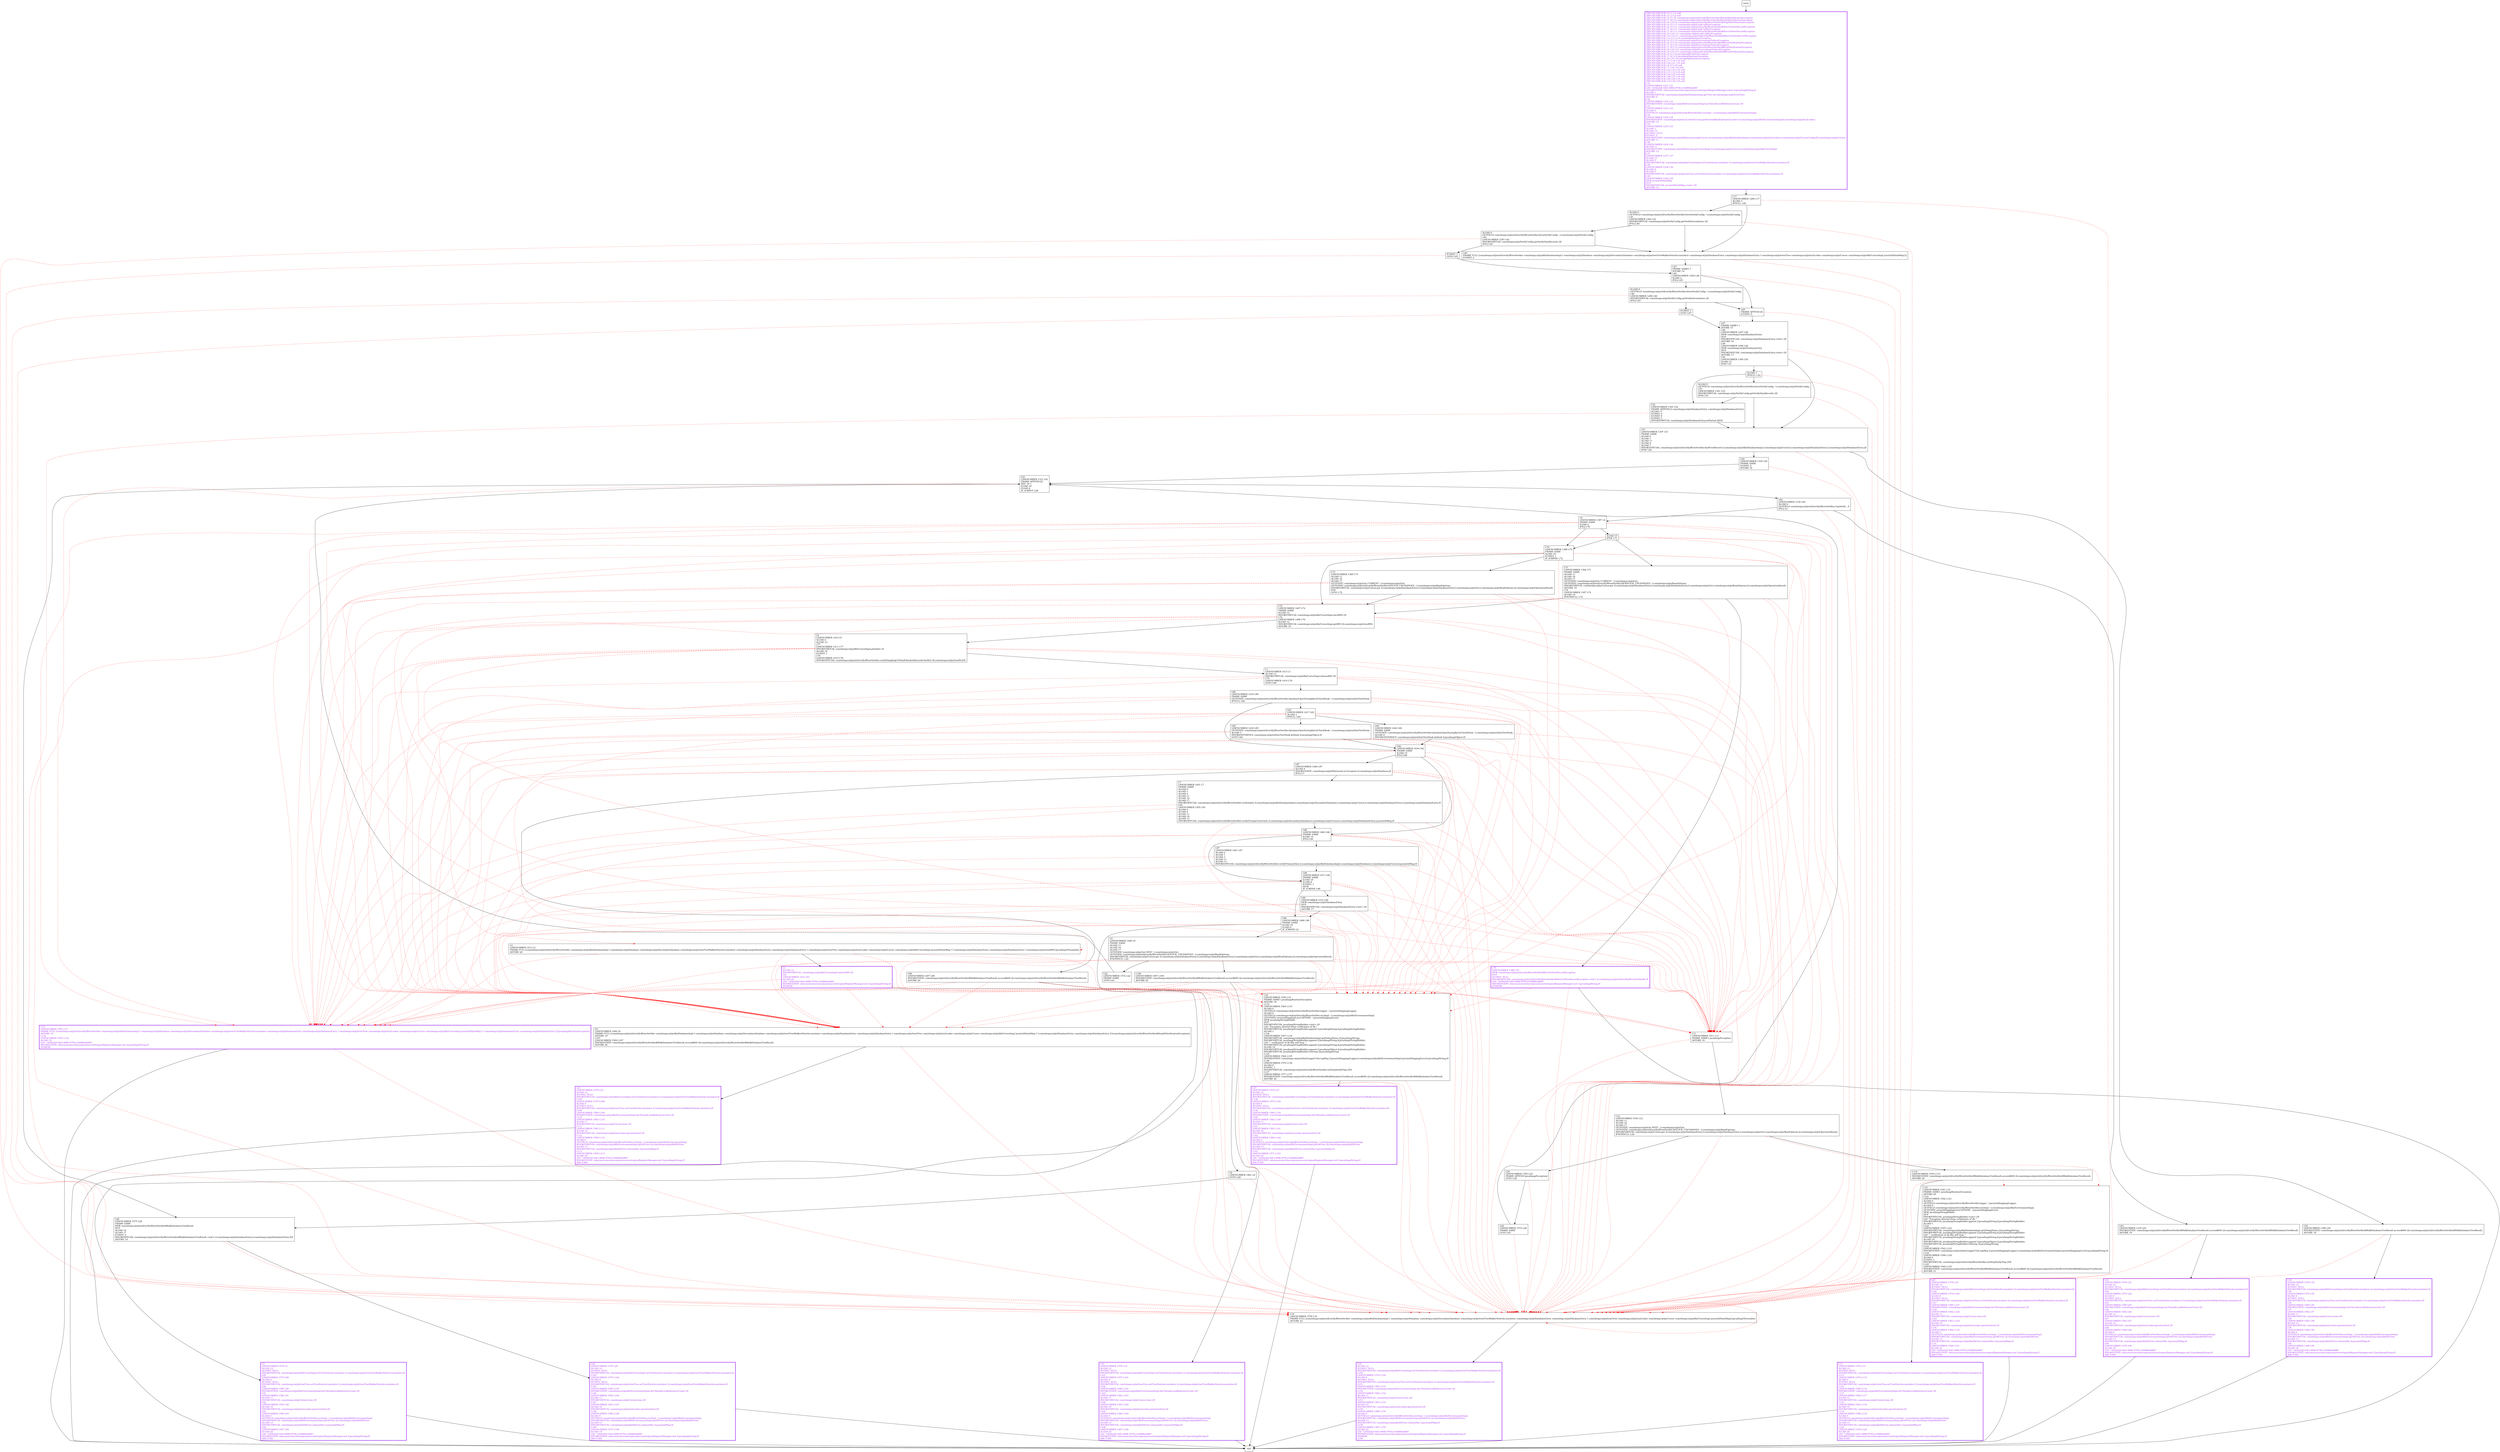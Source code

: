 digraph walkDatabaseTree {
node [shape=record];
879834560 [label="L29\lLINENUMBER 1578 L29\lALOAD 12\lACONST_NULL\lINVOKEVIRTUAL com/sleepycat/je/dbi/CursorImpl.setTreeStatsAccumulator (Lcom/sleepycat/je/tree/TreeWalkerStatsAccumulator;)V\lL144\lLINENUMBER 1579 L144\lALOAD 9\lACONST_NULL\lINVOKEVIRTUAL com/sleepycat/je/tree/Tree.setTreeStatsAccumulator (Lcom/sleepycat/je/tree/TreeWalkerStatsAccumulator;)V\lL145\lLINENUMBER 1580 L145\lINVOKESTATIC com/sleepycat/je/dbi/EnvironmentImpl.decThreadLocalReferenceCount ()V\lL146\lLINENUMBER 1582 L146\lALOAD 11\lINVOKEVIRTUAL com/sleepycat/je/Cursor.close ()V\lL147\lLINENUMBER 1583 L147\lALOAD 10\lINVOKEVIRTUAL com/sleepycat/je/txn/Locker.operationEnd ()V\lL148\lLINENUMBER 1586 L148\lALOAD 0\lGETFIELD com/sleepycat/je/util/verify/BtreeVerifier.envImpl : Lcom/sleepycat/je/dbi/EnvironmentImpl;\lINVOKEVIRTUAL com/sleepycat/je/dbi/EnvironmentImpl.getDbTree ()Lcom/sleepycat/je/dbi/DbTree;\lALOAD 13\lINVOKEVIRTUAL com/sleepycat/je/dbi/DbTree.releaseDbs (Ljava/util/Map;)V\lL149\lLINENUMBER 1575 L149\lALOAD 19\lLDC \"c830a52f-3443-489b-9756-e1b0f68edd66\"\lINVOKESTATIC edu/cmu/cs/mvelezce/java/execute/region/RegionsManager.exit (Ljava/lang/String;)V\lARETURN\l"];
2040002102 [label="ICONST_1\lGOTO L47\l"];
1221526703 [label="L80\lLINENUMBER 1416 L80\lFRAME SAME\lGETSTATIC com/sleepycat/je/util/verify/BtreeVerifier.databaseOperDuringBatchCheckHook : Lcom/sleepycat/je/utilint/TestHook;\lIFNULL L82\l"];
1732508718 [label="L98\lLINENUMBER 1480 L98\lFRAME SAME\lILOAD 18\lILOAD 8\lIF_ICMPNE L9\l"];
538498561 [label="L8\lLINENUMBER 1481 L8\lGOTO L28\l"];
1780933002 [label="L45\lFRAME APPEND [I]\lICONST_0\l"];
175815843 [label="ALOAD 3\lIFNULL L52\l"];
390352621 [label="L18\lLINENUMBER 1578 L18\lALOAD 12\lACONST_NULL\lINVOKEVIRTUAL com/sleepycat/je/dbi/CursorImpl.setTreeStatsAccumulator (Lcom/sleepycat/je/tree/TreeWalkerStatsAccumulator;)V\lL55\lLINENUMBER 1579 L55\lALOAD 9\lACONST_NULL\lINVOKEVIRTUAL com/sleepycat/je/tree/Tree.setTreeStatsAccumulator (Lcom/sleepycat/je/tree/TreeWalkerStatsAccumulator;)V\lL56\lLINENUMBER 1580 L56\lINVOKESTATIC com/sleepycat/je/dbi/EnvironmentImpl.decThreadLocalReferenceCount ()V\lL57\lLINENUMBER 1582 L57\lALOAD 11\lINVOKEVIRTUAL com/sleepycat/je/Cursor.close ()V\lL58\lLINENUMBER 1583 L58\lALOAD 10\lINVOKEVIRTUAL com/sleepycat/je/txn/Locker.operationEnd ()V\lL59\lLINENUMBER 1586 L59\lALOAD 0\lGETFIELD com/sleepycat/je/util/verify/BtreeVerifier.envImpl : Lcom/sleepycat/je/dbi/EnvironmentImpl;\lINVOKEVIRTUAL com/sleepycat/je/dbi/EnvironmentImpl.getDbTree ()Lcom/sleepycat/je/dbi/DbTree;\lALOAD 13\lINVOKEVIRTUAL com/sleepycat/je/dbi/DbTree.releaseDbs (Ljava/util/Map;)V\lL60\lLINENUMBER 1308 L60\lALOAD 18\lLDC \"c830a52f-3443-489b-9756-e1b0f68edd66\"\lINVOKESTATIC edu/cmu/cs/mvelezce/java/execute/region/RegionsManager.exit (Ljava/lang/String;)V\lARETURN\l"];
1044273541 [label="L87\lLINENUMBER 1446 L87\lALOAD 4\lINVOKESTATIC com/sleepycat/je/DbInternal.isCorrupted (Lcom/sleepycat/je/Database;)Z\lIFEQ L7\l"];
974261035 [label="L71\lLINENUMBER 1394 L71\lFRAME SAME\lALOAD 11\lALOAD 16\lALOAD 17\lGETSTATIC com/sleepycat/je/Get.CURRENT : Lcom/sleepycat/je/Get;\lGETSTATIC com/sleepycat/je/util/verify/BtreeVerifier.READLOCK_UNCHANGED : Lcom/sleepycat/je/ReadOptions;\lINVOKEVIRTUAL com/sleepycat/je/Cursor.get (Lcom/sleepycat/je/DatabaseEntry;Lcom/sleepycat/je/DatabaseEntry;Lcom/sleepycat/je/Get;Lcom/sleepycat/je/ReadOptions;)Lcom/sleepycat/je/OperationResult;\lASTORE 19\lL74\lLINENUMBER 1397 L74\lALOAD 19\lIFNONNULL L72\l"];
912566480 [label="ICONST_1\lGOTO L43\l"];
1121980108 [label="L9\lLINENUMBER 1484 L9\lFRAME SAME\lALOAD 11\lALOAD 16\lALOAD 17\lGETSTATIC com/sleepycat/je/Get.NEXT : Lcom/sleepycat/je/Get;\lGETSTATIC com/sleepycat/je/util/verify/BtreeVerifier.NOLOCK_UNCHANGED : Lcom/sleepycat/je/ReadOptions;\lINVOKEVIRTUAL com/sleepycat/je/Cursor.get (Lcom/sleepycat/je/DatabaseEntry;Lcom/sleepycat/je/DatabaseEntry;Lcom/sleepycat/je/Get;Lcom/sleepycat/je/ReadOptions;)Lcom/sleepycat/je/OperationResult;\lIFNONNULL L22\l"];
1506654251 [label="L40\lFRAME FULL [com/sleepycat/je/util/verify/BtreeVerifier com/sleepycat/je/dbi/DatabaseImpl I com/sleepycat/je/Database com/sleepycat/je/SecondaryDatabase com/sleepycat/je/tree/TreeWalkerStatsAccumulator com/sleepycat/je/DatabaseEntry com/sleepycat/je/DatabaseEntry I com/sleepycat/je/tree/Tree com/sleepycat/je/txn/Locker com/sleepycat/je/Cursor com/sleepycat/je/dbi/CursorImpl java/util/HashMap] []\lICONST_0\l"];
386330380 [label="L11\lLINENUMBER 1511 L11\lFRAME SAME1 java/lang/Exception\lASTORE 19\l"];
1206945058 [label="L61\lLINENUMBER 1331 L61\lFRAME APPEND [I]\lIINC 18 1\lILOAD 18\lILOAD 8\lIF_ICMPGT L28\l"];
431617169 [label="L86\lLINENUMBER 1460 L86\lFRAME SAME\lILOAD 14\lIFEQ L96\l"];
530608498 [label="L25\lLINENUMBER 1578 L25\lALOAD 12\lACONST_NULL\lINVOKEVIRTUAL com/sleepycat/je/dbi/CursorImpl.setTreeStatsAccumulator (Lcom/sleepycat/je/tree/TreeWalkerStatsAccumulator;)V\lL126\lLINENUMBER 1579 L126\lALOAD 9\lACONST_NULL\lINVOKEVIRTUAL com/sleepycat/je/tree/Tree.setTreeStatsAccumulator (Lcom/sleepycat/je/tree/TreeWalkerStatsAccumulator;)V\lL127\lLINENUMBER 1580 L127\lINVOKESTATIC com/sleepycat/je/dbi/EnvironmentImpl.decThreadLocalReferenceCount ()V\lL128\lLINENUMBER 1582 L128\lALOAD 11\lINVOKEVIRTUAL com/sleepycat/je/Cursor.close ()V\lL129\lLINENUMBER 1583 L129\lALOAD 10\lINVOKEVIRTUAL com/sleepycat/je/txn/Locker.operationEnd ()V\lL130\lLINENUMBER 1586 L130\lALOAD 0\lGETFIELD com/sleepycat/je/util/verify/BtreeVerifier.envImpl : Lcom/sleepycat/je/dbi/EnvironmentImpl;\lINVOKEVIRTUAL com/sleepycat/je/dbi/EnvironmentImpl.getDbTree ()Lcom/sleepycat/je/dbi/DbTree;\lALOAD 13\lINVOKEVIRTUAL com/sleepycat/je/dbi/DbTree.releaseDbs (Ljava/util/Map;)V\lL131\lLINENUMBER 1549 L131\lALOAD 21\lLDC \"c830a52f-3443-489b-9756-e1b0f68edd66\"\lINVOKESTATIC edu/cmu/cs/mvelezce/java/execute/region/RegionsManager.exit (Ljava/lang/String;)V\lARETURN\l"];
355881673 [label="L82\lLINENUMBER 1439 L82\lFRAME SAME\lILOAD 15\lIFEQ L86\l"];
924654473 [label="L114\lLINENUMBER 1539 L114\lINVOKESTATIC com/sleepycat/je/util/verify/BtreeVerifier$WalkDatabaseTreeResult.access$600 ()Lcom/sleepycat/je/util/verify/BtreeVerifier$WalkDatabaseTreeResult;\lASTORE 20\l"];
609217115 [label="L10\lLINENUMBER 1578 L10\lALOAD 12\lACONST_NULL\lINVOKEVIRTUAL com/sleepycat/je/dbi/CursorImpl.setTreeStatsAccumulator (Lcom/sleepycat/je/tree/TreeWalkerStatsAccumulator;)V\lL101\lLINENUMBER 1579 L101\lALOAD 9\lACONST_NULL\lINVOKEVIRTUAL com/sleepycat/je/tree/Tree.setTreeStatsAccumulator (Lcom/sleepycat/je/tree/TreeWalkerStatsAccumulator;)V\lL102\lLINENUMBER 1580 L102\lINVOKESTATIC com/sleepycat/je/dbi/EnvironmentImpl.decThreadLocalReferenceCount ()V\lL103\lLINENUMBER 1582 L103\lALOAD 11\lINVOKEVIRTUAL com/sleepycat/je/Cursor.close ()V\lL104\lLINENUMBER 1583 L104\lALOAD 10\lINVOKEVIRTUAL com/sleepycat/je/txn/Locker.operationEnd ()V\lL105\lLINENUMBER 1586 L105\lALOAD 0\lGETFIELD com/sleepycat/je/util/verify/BtreeVerifier.envImpl : Lcom/sleepycat/je/dbi/EnvironmentImpl;\lINVOKEVIRTUAL com/sleepycat/je/dbi/EnvironmentImpl.getDbTree ()Lcom/sleepycat/je/dbi/DbTree;\lALOAD 13\lINVOKEVIRTUAL com/sleepycat/je/dbi/DbTree.releaseDbs (Ljava/util/Map;)V\lL106\lLINENUMBER 1487 L106\lALOAD 20\lLDC \"c830a52f-3443-489b-9756-e1b0f68edd66\"\lINVOKESTATIC edu/cmu/cs/mvelezce/java/execute/region/RegionsManager.exit (Ljava/lang/String;)V\lARETURN\l"];
1038172622 [label="L47\lFRAME SAME1 I\lISTORE 15\lL48\lLINENUMBER 1297 L48\lNEW com/sleepycat/je/DatabaseEntry\lDUP\lINVOKESPECIAL com/sleepycat/je/DatabaseEntry.\<init\> ()V\lASTORE 16\lL49\lLINENUMBER 1298 L49\lNEW com/sleepycat/je/DatabaseEntry\lDUP\lINVOKESPECIAL com/sleepycat/je/DatabaseEntry.\<init\> ()V\lASTORE 17\lL50\lLINENUMBER 1300 L50\lILOAD 15\lIFNE L51\l"];
1080068672 [label="L43\lFRAME SAME1 I\lISTORE 14\lL44\lLINENUMBER 1294 L44\lILOAD 2\lIFEQ L45\l"];
443819054 [label="L1\lLINENUMBER 1413 L1\lALOAD 12\lINVOKEVIRTUAL com/sleepycat/je/dbi/CursorImpl.releaseBIN ()V\lL79\lLINENUMBER 1414 L79\lGOTO L80\l"];
1216653370 [label="L15\lLINENUMBER 1552 L15\lFRAME FULL [com/sleepycat/je/util/verify/BtreeVerifier com/sleepycat/je/dbi/DatabaseImpl I com/sleepycat/je/Database com/sleepycat/je/SecondaryDatabase com/sleepycat/je/tree/TreeWalkerStatsAccumulator com/sleepycat/je/DatabaseEntry com/sleepycat/je/DatabaseEntry I com/sleepycat/je/tree/Tree com/sleepycat/je/txn/Locker com/sleepycat/je/Cursor com/sleepycat/je/dbi/CursorImpl java/util/HashMap I I com/sleepycat/je/DatabaseEntry com/sleepycat/je/DatabaseEntry I] [java/lang/RuntimeException]\lASTORE 19\lL132\lLINENUMBER 1554 L132\lALOAD 19\lLDC \"c830a52f-3443-489b-9756-e1b0f68edd66\"\lINVOKESTATIC edu/cmu/cs/mvelezce/java/execute/region/RegionsManager.exit (Ljava/lang/String;)V\lATHROW\l"];
604932389 [label="L21\lLINENUMBER 1578 L21\lALOAD 12\lACONST_NULL\lINVOKEVIRTUAL com/sleepycat/je/dbi/CursorImpl.setTreeStatsAccumulator (Lcom/sleepycat/je/tree/TreeWalkerStatsAccumulator;)V\lL64\lLINENUMBER 1579 L64\lALOAD 9\lACONST_NULL\lINVOKEVIRTUAL com/sleepycat/je/tree/Tree.setTreeStatsAccumulator (Lcom/sleepycat/je/tree/TreeWalkerStatsAccumulator;)V\lL65\lLINENUMBER 1580 L65\lINVOKESTATIC com/sleepycat/je/dbi/EnvironmentImpl.decThreadLocalReferenceCount ()V\lL66\lLINENUMBER 1582 L66\lALOAD 11\lINVOKEVIRTUAL com/sleepycat/je/Cursor.close ()V\lL67\lLINENUMBER 1583 L67\lALOAD 10\lINVOKEVIRTUAL com/sleepycat/je/txn/Locker.operationEnd ()V\lL68\lLINENUMBER 1586 L68\lALOAD 0\lGETFIELD com/sleepycat/je/util/verify/BtreeVerifier.envImpl : Lcom/sleepycat/je/dbi/EnvironmentImpl;\lINVOKEVIRTUAL com/sleepycat/je/dbi/EnvironmentImpl.getDbTree ()Lcom/sleepycat/je/dbi/DbTree;\lALOAD 13\lINVOKEVIRTUAL com/sleepycat/je/dbi/DbTree.releaseDbs (Ljava/util/Map;)V\lL69\lLINENUMBER 1335 L69\lALOAD 19\lLDC \"c830a52f-3443-489b-9756-e1b0f68edd66\"\lINVOKESTATIC edu/cmu/cs/mvelezce/java/execute/region/RegionsManager.exit (Ljava/lang/String;)V\lARETURN\l"];
1900583731 [label="L12\lLINENUMBER 1536 L12\lALOAD 11\lALOAD 16\lALOAD 17\lGETSTATIC com/sleepycat/je/Get.NEXT : Lcom/sleepycat/je/Get;\lGETSTATIC com/sleepycat/je/util/verify/BtreeVerifier.NOLOCK_UNCHANGED : Lcom/sleepycat/je/ReadOptions;\lINVOKEVIRTUAL com/sleepycat/je/Cursor.get (Lcom/sleepycat/je/DatabaseEntry;Lcom/sleepycat/je/DatabaseEntry;Lcom/sleepycat/je/Get;Lcom/sleepycat/je/ReadOptions;)Lcom/sleepycat/je/OperationResult;\lIFNONNULL L24\l"];
268026607 [label="L99\lLINENUMBER 1472 L99\lNEW com/sleepycat/je/DatabaseEntry\lDUP\lINVOKESPECIAL com/sleepycat/je/DatabaseEntry.\<init\> ()V\lASTORE 17\l"];
1759134882 [label="L14\lLINENUMBER 1541 L14\lFRAME SAME1 java/lang/RuntimeException\lASTORE 20\lL121\lLINENUMBER 1542 L121\lALOAD 0\lGETFIELD com/sleepycat/je/util/verify/BtreeVerifier.logger : Ljava/util/logging/Logger;\lALOAD 0\lGETFIELD com/sleepycat/je/util/verify/BtreeVerifier.envImpl : Lcom/sleepycat/je/dbi/EnvironmentImpl;\lGETSTATIC java/util/logging/Level.SEVERE : Ljava/util/logging/Level;\lNEW java/lang/StringBuilder\lDUP\lINVOKESPECIAL java/lang/StringBuilder.\<init\> ()V\lLDC \"Exception aborted btree verification of db \"\lINVOKEVIRTUAL java/lang/StringBuilder.append (Ljava/lang/String;)Ljava/lang/StringBuilder;\lALOAD 1\lL122\lLINENUMBER 1545 L122\lINVOKEVIRTUAL com/sleepycat/je/dbi/DatabaseImpl.getDebugName ()Ljava/lang/String;\lINVOKEVIRTUAL java/lang/StringBuilder.append (Ljava/lang/String;)Ljava/lang/StringBuilder;\lLDC \", verification of all dbs will stop. \"\lINVOKEVIRTUAL java/lang/StringBuilder.append (Ljava/lang/String;)Ljava/lang/StringBuilder;\lALOAD 19\lINVOKEVIRTUAL java/lang/StringBuilder.append (Ljava/lang/Object;)Ljava/lang/StringBuilder;\lINVOKEVIRTUAL java/lang/StringBuilder.toString ()Ljava/lang/String;\lL123\lLINENUMBER 1542 L123\lINVOKESTATIC com/sleepycat/je/utilint/LoggerUtils.logMsg (Ljava/util/logging/Logger;Lcom/sleepycat/je/dbi/EnvironmentImpl;Ljava/util/logging/Level;Ljava/lang/String;)V\lL124\lLINENUMBER 1548 L124\lALOAD 0\lICONST_1\lINVOKEVIRTUAL com/sleepycat/je/util/verify/BtreeVerifier.setStopVerifyFlag (Z)V\lL125\lLINENUMBER 1549 L125\lINVOKESTATIC com/sleepycat/je/util/verify/BtreeVerifier$WalkDatabaseTreeResult.access$600 ()Lcom/sleepycat/je/util/verify/BtreeVerifier$WalkDatabaseTreeResult;\lASTORE 21\l"];
111715811 [label="L20\lLINENUMBER 1330 L20\lFRAME SAME\lICONST_0\lISTORE 18\l"];
700449482 [label="L4\lLINENUMBER 1387 L4\lFRAME SAME\lILOAD 2\lIFEQ L70\l"];
1178998426 [label="ALOAD 0\lGETFIELD com/sleepycat/je/util/verify/BtreeVerifier.btreeVerifyConfig : Lcom/sleepycat/je/VerifyConfig;\lL41\lLINENUMBER 1292 L41\lINVOKEVIRTUAL com/sleepycat/je/VerifyConfig.getVerifySecondaries ()Z\lIFEQ L40\l"];
1940004163 [label="L73\lLINENUMBER 1389 L73\lALOAD 11\lALOAD 16\lALOAD 17\lGETSTATIC com/sleepycat/je/Get.CURRENT : Lcom/sleepycat/je/Get;\lGETSTATIC com/sleepycat/je/util/verify/BtreeVerifier.NOLOCK_UNCHANGED : Lcom/sleepycat/je/ReadOptions;\lINVOKEVIRTUAL com/sleepycat/je/Cursor.get (Lcom/sleepycat/je/DatabaseEntry;Lcom/sleepycat/je/DatabaseEntry;Lcom/sleepycat/je/Get;Lcom/sleepycat/je/ReadOptions;)Lcom/sleepycat/je/OperationResult;\lPOP\lGOTO L72\l"];
1265745900 [label="L2\lLINENUMBER 1413 L2\lFRAME FULL [com/sleepycat/je/util/verify/BtreeVerifier com/sleepycat/je/dbi/DatabaseImpl I com/sleepycat/je/Database com/sleepycat/je/SecondaryDatabase com/sleepycat/je/tree/TreeWalkerStatsAccumulator com/sleepycat/je/DatabaseEntry com/sleepycat/je/DatabaseEntry I com/sleepycat/je/tree/Tree com/sleepycat/je/txn/Locker com/sleepycat/je/Cursor com/sleepycat/je/dbi/CursorImpl java/util/HashMap I I com/sleepycat/je/DatabaseEntry com/sleepycat/je/DatabaseEntry I com/sleepycat/je/tree/BIN] [java/lang/Throwable]\lASTORE 20\l"];
166155173 [label="L7\lLINENUMBER 1451 L7\lFRAME SAME\lALOAD 0\lALOAD 1\lALOAD 4\lALOAD 11\lALOAD 16\lALOAD 17\lINVOKESPECIAL com/sleepycat/je/util/verify/BtreeVerifier.verifyIndex (Lcom/sleepycat/je/dbi/DatabaseImpl;Lcom/sleepycat/je/SecondaryDatabase;Lcom/sleepycat/je/Cursor;Lcom/sleepycat/je/DatabaseEntry;Lcom/sleepycat/je/DatabaseEntry;)V\lL95\lLINENUMBER 1455 L95\lALOAD 0\lALOAD 4\lALOAD 11\lALOAD 16\lALOAD 13\lINVOKESPECIAL com/sleepycat/je/util/verify/BtreeVerifier.verifyForeignConstraint (Lcom/sleepycat/je/SecondaryDatabase;Lcom/sleepycat/je/Cursor;Lcom/sleepycat/je/DatabaseEntry;Ljava/util/Map;)V\l"];
675740251 [label="L28\lLINENUMBER 1575 L28\lFRAME SAME\lNEW com/sleepycat/je/util/verify/BtreeVerifier$WalkDatabaseTreeResult\lDUP\lALOAD 16\lALOAD 17\lICONST_0\lINVOKESPECIAL com/sleepycat/je/util/verify/BtreeVerifier$WalkDatabaseTreeResult.\<init\> (Lcom/sleepycat/je/DatabaseEntry;Lcom/sleepycat/je/DatabaseEntry;Z)V\lASTORE 19\l"];
1468868311 [label="L51\lLINENUMBER 1307 L51\lFRAME SAME\lALOAD 0\lALOAD 1\lALOAD 11\lALOAD 6\lALOAD 7\lINVOKESPECIAL com/sleepycat/je/util/verify/BtreeVerifier.findFirstRecord (Lcom/sleepycat/je/dbi/DatabaseImpl;Lcom/sleepycat/je/Cursor;Lcom/sleepycat/je/DatabaseEntry;Lcom/sleepycat/je/DatabaseEntry;)Z\lIFNE L20\l"];
2046148437 [label="L54\lLINENUMBER 1308 L54\lINVOKESTATIC com/sleepycat/je/util/verify/BtreeVerifier$WalkDatabaseTreeResult.access$600 ()Lcom/sleepycat/je/util/verify/BtreeVerifier$WalkDatabaseTreeResult;\lASTORE 18\l"];
133058243 [label="TRYCATCHBLOCK L0 L1 L2 null\lTRYCATCHBLOCK L2 L3 L2 null\lTRYCATCHBLOCK L4 L5 L6 com/sleepycat/je/util/verify/BtreeVerifier$StopDbVerificationException\lTRYCATCHBLOCK L7 L8 L6 com/sleepycat/je/util/verify/BtreeVerifier$StopDbVerificationException\lTRYCATCHBLOCK L9 L10 L6 com/sleepycat/je/util/verify/BtreeVerifier$StopDbVerificationException\lTRYCATCHBLOCK L4 L5 L11 com/sleepycat/je/LockConflictException\lTRYCATCHBLOCK L4 L5 L11 com/sleepycat/je/util/verify/BtreeVerifier$MoveToNextRecordException\lTRYCATCHBLOCK L7 L8 L11 com/sleepycat/je/LockConflictException\lTRYCATCHBLOCK L7 L8 L11 com/sleepycat/je/util/verify/BtreeVerifier$MoveToNextRecordException\lTRYCATCHBLOCK L9 L10 L11 com/sleepycat/je/LockConflictException\lTRYCATCHBLOCK L9 L10 L11 com/sleepycat/je/util/verify/BtreeVerifier$MoveToNextRecordException\lTRYCATCHBLOCK L12 L13 L14 java/lang/RuntimeException\lTRYCATCHBLOCK L4 L5 L15 com/sleepycat/je/EnvironmentFailureException\lTRYCATCHBLOCK L4 L5 L15 com/sleepycat/je/util/verify/BtreeVerifier$BtreeVerificationException\lTRYCATCHBLOCK L7 L8 L15 com/sleepycat/je/EnvironmentFailureException\lTRYCATCHBLOCK L7 L8 L15 com/sleepycat/je/util/verify/BtreeVerifier$BtreeVerificationException\lTRYCATCHBLOCK L9 L10 L15 com/sleepycat/je/EnvironmentFailureException\lTRYCATCHBLOCK L9 L10 L15 com/sleepycat/je/util/verify/BtreeVerifier$BtreeVerificationException\lTRYCATCHBLOCK L4 L5 L16 java/lang/RuntimeException\lTRYCATCHBLOCK L7 L8 L16 java/lang/RuntimeException\lTRYCATCHBLOCK L9 L10 L16 java/lang/RuntimeException\lTRYCATCHBLOCK L17 L18 L19 null\lTRYCATCHBLOCK L20 L21 L19 null\lTRYCATCHBLOCK L4 L5 L19 null\lTRYCATCHBLOCK L7 L10 L19 null\lTRYCATCHBLOCK L22 L23 L19 null\lTRYCATCHBLOCK L11 L13 L19 null\lTRYCATCHBLOCK L24 L25 L19 null\lTRYCATCHBLOCK L26 L27 L19 null\lTRYCATCHBLOCK L28 L29 L19 null\lTRYCATCHBLOCK L19 L30 L19 null\lL31\lLINENUMBER 1231 L31\lLDC \"c830a52f-3443-489b-9756-e1b0f68edd66\"\lINVOKESTATIC edu/cmu/cs/mvelezce/java/execute/region/RegionsManager.enter (Ljava/lang/String;)V\lALOAD 1\lINVOKEVIRTUAL com/sleepycat/je/dbi/DatabaseImpl.getTree ()Lcom/sleepycat/je/tree/Tree;\lASTORE 9\lL32\lLINENUMBER 1232 L32\lINVOKESTATIC com/sleepycat/je/dbi/EnvironmentImpl.incThreadLocalReferenceCount ()V\lL33\lLINENUMBER 1233 L33\lALOAD 0\lGETFIELD com/sleepycat/je/util/verify/BtreeVerifier.envImpl : Lcom/sleepycat/je/dbi/EnvironmentImpl;\lL34\lLINENUMBER 1234 L34\lINVOKESTATIC com/sleepycat/je/txn/LockerFactory.getInternalReadOperationLocker (Lcom/sleepycat/je/dbi/EnvironmentImpl;)Lcom/sleepycat/je/txn/Locker;\lASTORE 10\lL35\lLINENUMBER 1235 L35\lALOAD 1\lALOAD 10\lACONST_NULL\lICONST_0\lINVOKESTATIC com/sleepycat/je/DbInternal.makeCursor (Lcom/sleepycat/je/dbi/DatabaseImpl;Lcom/sleepycat/je/txn/Locker;Lcom/sleepycat/je/CursorConfig;Z)Lcom/sleepycat/je/Cursor;\lASTORE 11\lL36\lLINENUMBER 1236 L36\lALOAD 11\lINVOKESTATIC com/sleepycat/je/DbInternal.getCursorImpl (Lcom/sleepycat/je/Cursor;)Lcom/sleepycat/je/dbi/CursorImpl;\lASTORE 12\lL37\lLINENUMBER 1237 L37\lALOAD 12\lALOAD 5\lINVOKEVIRTUAL com/sleepycat/je/dbi/CursorImpl.setTreeStatsAccumulator (Lcom/sleepycat/je/tree/TreeWalkerStatsAccumulator;)V\lL38\lLINENUMBER 1238 L38\lALOAD 9\lALOAD 5\lINVOKEVIRTUAL com/sleepycat/je/tree/Tree.setTreeStatsAccumulator (Lcom/sleepycat/je/tree/TreeWalkerStatsAccumulator;)V\lL39\lLINENUMBER 1245 L39\lNEW java/util/HashMap\lDUP\lINVOKESPECIAL java/util/HashMap.\<init\> ()V\lASTORE 13\l"];
292379734 [label="ALOAD 0\lGETFIELD com/sleepycat/je/util/verify/BtreeVerifier.btreeVerifyConfig : Lcom/sleepycat/je/VerifyConfig;\lL53\lLINENUMBER 1301 L53\lINVOKEVIRTUAL com/sleepycat/je/VerifyConfig.getVerifyDataRecords ()Z\lIFNE L51\l"];
649429124 [label="L52\lLINENUMBER 1303 L52\lFRAME APPEND [I com/sleepycat/je/DatabaseEntry com/sleepycat/je/DatabaseEntry]\lALOAD 17\lICONST_0\lICONST_0\lICONST_1\lINVOKEVIRTUAL com/sleepycat/je/DatabaseEntry.setPartial (IIZ)V\l"];
822643682 [label="L97\lLINENUMBER 1461 L97\lALOAD 0\lALOAD 1\lALOAD 3\lALOAD 11\lALOAD 13\lINVOKESPECIAL com/sleepycat/je/util/verify/BtreeVerifier.verifyPrimaryData (Lcom/sleepycat/je/dbi/DatabaseImpl;Lcom/sleepycat/je/Database;Lcom/sleepycat/je/Cursor;Ljava/util/Map;)V\l"];
736383216 [label="L83\lLINENUMBER 1417 L83\lALOAD 3\lIFNULL L84\l"];
1960341127 [label="ALOAD 0\lGETFIELD com/sleepycat/je/util/verify/BtreeVerifier.btreeVerifyConfig : Lcom/sleepycat/je/VerifyConfig;\lL46\lLINENUMBER 1296 L46\lINVOKEVIRTUAL com/sleepycat/je/VerifyConfig.getVerifySecondaries ()Z\lIFEQ L45\l"];
313394824 [label="L5\lLINENUMBER 1578 L5\lALOAD 12\lACONST_NULL\lINVOKEVIRTUAL com/sleepycat/je/dbi/CursorImpl.setTreeStatsAccumulator (Lcom/sleepycat/je/tree/TreeWalkerStatsAccumulator;)V\lL89\lLINENUMBER 1579 L89\lALOAD 9\lACONST_NULL\lINVOKEVIRTUAL com/sleepycat/je/tree/Tree.setTreeStatsAccumulator (Lcom/sleepycat/je/tree/TreeWalkerStatsAccumulator;)V\lL90\lLINENUMBER 1580 L90\lINVOKESTATIC com/sleepycat/je/dbi/EnvironmentImpl.decThreadLocalReferenceCount ()V\lL91\lLINENUMBER 1582 L91\lALOAD 11\lINVOKEVIRTUAL com/sleepycat/je/Cursor.close ()V\lL92\lLINENUMBER 1583 L92\lALOAD 10\lINVOKEVIRTUAL com/sleepycat/je/txn/Locker.operationEnd ()V\lL93\lLINENUMBER 1586 L93\lALOAD 0\lGETFIELD com/sleepycat/je/util/verify/BtreeVerifier.envImpl : Lcom/sleepycat/je/dbi/EnvironmentImpl;\lINVOKEVIRTUAL com/sleepycat/je/dbi/EnvironmentImpl.getDbTree ()Lcom/sleepycat/je/dbi/DbTree;\lALOAD 13\lINVOKEVIRTUAL com/sleepycat/je/dbi/DbTree.releaseDbs (Ljava/util/Map;)V\lL94\lLINENUMBER 1447 L94\lALOAD 20\lLDC \"c830a52f-3443-489b-9756-e1b0f68edd66\"\lINVOKESTATIC edu/cmu/cs/mvelezce/java/execute/region/RegionsManager.exit (Ljava/lang/String;)V\lARETURN\l"];
1329040912 [label="L24\lLINENUMBER 1550 L24\lFRAME APPEND [java/lang/Exception]\lGOTO L26\l"];
917572542 [label="L72\lLINENUMBER 1407 L72\lFRAME SAME\lALOAD 12\lINVOKEVIRTUAL com/sleepycat/je/dbi/CursorImpl.latchBIN ()V\lL76\lLINENUMBER 1408 L76\lALOAD 12\lINVOKEVIRTUAL com/sleepycat/je/dbi/CursorImpl.getBIN ()Lcom/sleepycat/je/tree/BIN;\lASTORE 19\l"];
208909760 [label="L23\lLINENUMBER 1578 L23\lALOAD 12\lACONST_NULL\lINVOKEVIRTUAL com/sleepycat/je/dbi/CursorImpl.setTreeStatsAccumulator (Lcom/sleepycat/je/tree/TreeWalkerStatsAccumulator;)V\lL108\lLINENUMBER 1579 L108\lALOAD 9\lACONST_NULL\lINVOKEVIRTUAL com/sleepycat/je/tree/Tree.setTreeStatsAccumulator (Lcom/sleepycat/je/tree/TreeWalkerStatsAccumulator;)V\lL109\lLINENUMBER 1580 L109\lINVOKESTATIC com/sleepycat/je/dbi/EnvironmentImpl.decThreadLocalReferenceCount ()V\lL110\lLINENUMBER 1582 L110\lALOAD 11\lINVOKEVIRTUAL com/sleepycat/je/Cursor.close ()V\lL111\lLINENUMBER 1583 L111\lALOAD 10\lINVOKEVIRTUAL com/sleepycat/je/txn/Locker.operationEnd ()V\lL112\lLINENUMBER 1586 L112\lALOAD 0\lGETFIELD com/sleepycat/je/util/verify/BtreeVerifier.envImpl : Lcom/sleepycat/je/dbi/EnvironmentImpl;\lINVOKEVIRTUAL com/sleepycat/je/dbi/EnvironmentImpl.getDbTree ()Lcom/sleepycat/je/dbi/DbTree;\lALOAD 13\lINVOKEVIRTUAL com/sleepycat/je/dbi/DbTree.releaseDbs (Ljava/util/Map;)V\lL113\lLINENUMBER 1509 L113\lALOAD 20\lLDC \"c830a52f-3443-489b-9756-e1b0f68edd66\"\lINVOKESTATIC edu/cmu/cs/mvelezce/java/execute/region/RegionsManager.exit (Ljava/lang/String;)V\lARETURN\l"];
1838200921 [label="L88\lLINENUMBER 1447 L88\lINVOKESTATIC com/sleepycat/je/util/verify/BtreeVerifier$WalkDatabaseTreeResult.access$600 ()Lcom/sleepycat/je/util/verify/BtreeVerifier$WalkDatabaseTreeResult;\lASTORE 20\l"];
1650783815 [label="ILOAD 15\lIFNE L71\l"];
1415992814 [label="L6\lLINENUMBER 1490 L6\lFRAME FULL [com/sleepycat/je/util/verify/BtreeVerifier com/sleepycat/je/dbi/DatabaseImpl I com/sleepycat/je/Database com/sleepycat/je/SecondaryDatabase com/sleepycat/je/tree/TreeWalkerStatsAccumulator com/sleepycat/je/DatabaseEntry com/sleepycat/je/DatabaseEntry I com/sleepycat/je/tree/Tree com/sleepycat/je/txn/Locker com/sleepycat/je/Cursor com/sleepycat/je/dbi/CursorImpl java/util/HashMap I I com/sleepycat/je/DatabaseEntry com/sleepycat/je/DatabaseEntry I] [com/sleepycat/je/util/verify/BtreeVerifier$StopDbVerificationException]\lASTORE 19\lL107\lLINENUMBER 1509 L107\lINVOKESTATIC com/sleepycat/je/util/verify/BtreeVerifier$WalkDatabaseTreeResult.access$600 ()Lcom/sleepycat/je/util/verify/BtreeVerifier$WalkDatabaseTreeResult;\lASTORE 20\l"];
1050437655 [label="L3\lALOAD 12\lINVOKEVIRTUAL com/sleepycat/je/dbi/CursorImpl.releaseBIN ()V\lL81\lLINENUMBER 1414 L81\lALOAD 20\lLDC \"c830a52f-3443-489b-9756-e1b0f68edd66\"\lINVOKESTATIC edu/cmu/cs/mvelezce/java/execute/region/RegionsManager.exit (Ljava/lang/String;)V\lATHROW\l"];
1006956134 [label="L62\lLINENUMBER 1334 L62\lALOAD 0\lGETFIELD com/sleepycat/je/util/verify/BtreeVerifier.stopVerify : Z\lIFEQ L4\l"];
126773885 [label="L85\lLINENUMBER 1418 L85\lGETSTATIC com/sleepycat/je/util/verify/BtreeVerifier.databaseOperDuringBatchCheckHook : Lcom/sleepycat/je/utilint/TestHook;\lALOAD 3\lINVOKEINTERFACE com/sleepycat/je/utilint/TestHook.doHook (Ljava/lang/Object;)V\lGOTO L82\l"];
936701023 [label="L84\lLINENUMBER 1420 L84\lFRAME SAME\lGETSTATIC com/sleepycat/je/util/verify/BtreeVerifier.databaseOperDuringBatchCheckHook : Lcom/sleepycat/je/utilint/TestHook;\lALOAD 4\lINVOKEINTERFACE com/sleepycat/je/utilint/TestHook.doHook (Ljava/lang/Object;)V\l"];
763486379 [label="L17\lLINENUMBER 1290 L17\lALOAD 3\lIFNULL L40\l"];
865893816 [label="L13\lLINENUMBER 1578 L13\lALOAD 12\lACONST_NULL\lINVOKEVIRTUAL com/sleepycat/je/dbi/CursorImpl.setTreeStatsAccumulator (Lcom/sleepycat/je/tree/TreeWalkerStatsAccumulator;)V\lL115\lLINENUMBER 1579 L115\lALOAD 9\lACONST_NULL\lINVOKEVIRTUAL com/sleepycat/je/tree/Tree.setTreeStatsAccumulator (Lcom/sleepycat/je/tree/TreeWalkerStatsAccumulator;)V\lL116\lLINENUMBER 1580 L116\lINVOKESTATIC com/sleepycat/je/dbi/EnvironmentImpl.decThreadLocalReferenceCount ()V\lL117\lLINENUMBER 1582 L117\lALOAD 11\lINVOKEVIRTUAL com/sleepycat/je/Cursor.close ()V\lL118\lLINENUMBER 1583 L118\lALOAD 10\lINVOKEVIRTUAL com/sleepycat/je/txn/Locker.operationEnd ()V\lL119\lLINENUMBER 1586 L119\lALOAD 0\lGETFIELD com/sleepycat/je/util/verify/BtreeVerifier.envImpl : Lcom/sleepycat/je/dbi/EnvironmentImpl;\lINVOKEVIRTUAL com/sleepycat/je/dbi/EnvironmentImpl.getDbTree ()Lcom/sleepycat/je/dbi/DbTree;\lALOAD 13\lINVOKEVIRTUAL com/sleepycat/je/dbi/DbTree.releaseDbs (Ljava/util/Map;)V\lL120\lLINENUMBER 1539 L120\lALOAD 20\lLDC \"c830a52f-3443-489b-9756-e1b0f68edd66\"\lINVOKESTATIC edu/cmu/cs/mvelezce/java/execute/region/RegionsManager.exit (Ljava/lang/String;)V\lARETURN\l"];
1245628697 [label="L26\lLINENUMBER 1572 L26\lFRAME SAME\lGOTO L61\l"];
910162114 [label="L63\lLINENUMBER 1335 L63\lINVOKESTATIC com/sleepycat/je/util/verify/BtreeVerifier$WalkDatabaseTreeResult.access$600 ()Lcom/sleepycat/je/util/verify/BtreeVerifier$WalkDatabaseTreeResult;\lASTORE 19\l"];
1534244907 [label="L27\lLINENUMBER 1578 L27\lALOAD 12\lACONST_NULL\lINVOKEVIRTUAL com/sleepycat/je/dbi/CursorImpl.setTreeStatsAccumulator (Lcom/sleepycat/je/tree/TreeWalkerStatsAccumulator;)V\lL138\lLINENUMBER 1579 L138\lALOAD 9\lACONST_NULL\lINVOKEVIRTUAL com/sleepycat/je/tree/Tree.setTreeStatsAccumulator (Lcom/sleepycat/je/tree/TreeWalkerStatsAccumulator;)V\lL139\lLINENUMBER 1580 L139\lINVOKESTATIC com/sleepycat/je/dbi/EnvironmentImpl.decThreadLocalReferenceCount ()V\lL140\lLINENUMBER 1582 L140\lALOAD 11\lINVOKEVIRTUAL com/sleepycat/je/Cursor.close ()V\lL141\lLINENUMBER 1583 L141\lALOAD 10\lINVOKEVIRTUAL com/sleepycat/je/txn/Locker.operationEnd ()V\lL142\lLINENUMBER 1586 L142\lALOAD 0\lGETFIELD com/sleepycat/je/util/verify/BtreeVerifier.envImpl : Lcom/sleepycat/je/dbi/EnvironmentImpl;\lINVOKEVIRTUAL com/sleepycat/je/dbi/EnvironmentImpl.getDbTree ()Lcom/sleepycat/je/dbi/DbTree;\lALOAD 13\lINVOKEVIRTUAL com/sleepycat/je/dbi/DbTree.releaseDbs (Ljava/util/Map;)V\lL143\lLINENUMBER 1571 L143\lALOAD 20\lLDC \"c830a52f-3443-489b-9756-e1b0f68edd66\"\lINVOKESTATIC edu/cmu/cs/mvelezce/java/execute/region/RegionsManager.exit (Ljava/lang/String;)V\lARETURN\l"];
1689209319 [label="ALOAD 0\lGETFIELD com/sleepycat/je/util/verify/BtreeVerifier.btreeVerifyConfig : Lcom/sleepycat/je/VerifyConfig;\lL42\lLINENUMBER 1293 L42\lINVOKEVIRTUAL com/sleepycat/je/VerifyConfig.getVerifyDataRecords ()Z\lIFEQ L40\l"];
2109085600 [label="L96\lLINENUMBER 1471 L96\lFRAME SAME\lILOAD 18\lILOAD 8\lICONST_1\lISUB\lIF_ICMPNE L98\l"];
1647186066 [label="L75\lLINENUMBER 1398 L75\lNEW com/sleepycat/je/util/verify/BtreeVerifier$MoveToNextRecordException\lDUP\lACONST_NULL\lINVOKESPECIAL com/sleepycat/je/util/verify/BtreeVerifier$MoveToNextRecordException.\<init\> (Lcom/sleepycat/je/util/verify/BtreeVerifier$1;)V\lLDC \"c830a52f-3443-489b-9756-e1b0f68edd66\"\lINVOKESTATIC edu/cmu/cs/mvelezce/java/execute/region/RegionsManager.exit (Ljava/lang/String;)V\lATHROW\l"];
138101846 [label="L30\lALOAD 12\lACONST_NULL\lINVOKEVIRTUAL com/sleepycat/je/dbi/CursorImpl.setTreeStatsAccumulator (Lcom/sleepycat/je/tree/TreeWalkerStatsAccumulator;)V\lL150\lLINENUMBER 1579 L150\lALOAD 9\lACONST_NULL\lINVOKEVIRTUAL com/sleepycat/je/tree/Tree.setTreeStatsAccumulator (Lcom/sleepycat/je/tree/TreeWalkerStatsAccumulator;)V\lL151\lLINENUMBER 1580 L151\lINVOKESTATIC com/sleepycat/je/dbi/EnvironmentImpl.decThreadLocalReferenceCount ()V\lL152\lLINENUMBER 1582 L152\lALOAD 11\lINVOKEVIRTUAL com/sleepycat/je/Cursor.close ()V\lL153\lLINENUMBER 1583 L153\lALOAD 10\lINVOKEVIRTUAL com/sleepycat/je/txn/Locker.operationEnd ()V\lL154\lLINENUMBER 1586 L154\lALOAD 0\lGETFIELD com/sleepycat/je/util/verify/BtreeVerifier.envImpl : Lcom/sleepycat/je/dbi/EnvironmentImpl;\lINVOKEVIRTUAL com/sleepycat/je/dbi/EnvironmentImpl.getDbTree ()Lcom/sleepycat/je/dbi/DbTree;\lALOAD 13\lINVOKEVIRTUAL com/sleepycat/je/dbi/DbTree.releaseDbs (Ljava/util/Map;)V\lL155\lLINENUMBER 1587 L155\lALOAD 22\lLDC \"c830a52f-3443-489b-9756-e1b0f68edd66\"\lINVOKESTATIC edu/cmu/cs/mvelezce/java/execute/region/RegionsManager.exit (Ljava/lang/String;)V\lATHROW\lL156\l"];
285771887 [label="L22\lLINENUMBER 1572 L22\lFRAME SAME\lGOTO L61\l"];
2107646746 [label="L16\lLINENUMBER 1556 L16\lFRAME SAME1 java/lang/RuntimeException\lASTORE 19\lL133\lLINENUMBER 1564 L133\lALOAD 0\lGETFIELD com/sleepycat/je/util/verify/BtreeVerifier.logger : Ljava/util/logging/Logger;\lALOAD 0\lGETFIELD com/sleepycat/je/util/verify/BtreeVerifier.envImpl : Lcom/sleepycat/je/dbi/EnvironmentImpl;\lGETSTATIC java/util/logging/Level.SEVERE : Ljava/util/logging/Level;\lNEW java/lang/StringBuilder\lDUP\lINVOKESPECIAL java/lang/StringBuilder.\<init\> ()V\lLDC \"Exception aborted btree verification of db \"\lINVOKEVIRTUAL java/lang/StringBuilder.append (Ljava/lang/String;)Ljava/lang/StringBuilder;\lALOAD 1\lL134\lLINENUMBER 1567 L134\lINVOKEVIRTUAL com/sleepycat/je/dbi/DatabaseImpl.getDebugName ()Ljava/lang/String;\lINVOKEVIRTUAL java/lang/StringBuilder.append (Ljava/lang/String;)Ljava/lang/StringBuilder;\lLDC \", verification of all dbs will stop. \"\lINVOKEVIRTUAL java/lang/StringBuilder.append (Ljava/lang/String;)Ljava/lang/StringBuilder;\lALOAD 19\lINVOKEVIRTUAL java/lang/StringBuilder.append (Ljava/lang/Object;)Ljava/lang/StringBuilder;\lINVOKEVIRTUAL java/lang/StringBuilder.toString ()Ljava/lang/String;\lL135\lLINENUMBER 1564 L135\lINVOKESTATIC com/sleepycat/je/utilint/LoggerUtils.logMsg (Ljava/util/logging/Logger;Lcom/sleepycat/je/dbi/EnvironmentImpl;Ljava/util/logging/Level;Ljava/lang/String;)V\lL136\lLINENUMBER 1570 L136\lALOAD 0\lICONST_1\lINVOKEVIRTUAL com/sleepycat/je/util/verify/BtreeVerifier.setStopVerifyFlag (Z)V\lL137\lLINENUMBER 1571 L137\lINVOKESTATIC com/sleepycat/je/util/verify/BtreeVerifier$WalkDatabaseTreeResult.access$600 ()Lcom/sleepycat/je/util/verify/BtreeVerifier$WalkDatabaseTreeResult;\lASTORE 20\l"];
2053960007 [label="L19\lLINENUMBER 1578 L19\lFRAME FULL [com/sleepycat/je/util/verify/BtreeVerifier com/sleepycat/je/dbi/DatabaseImpl I com/sleepycat/je/Database com/sleepycat/je/SecondaryDatabase com/sleepycat/je/tree/TreeWalkerStatsAccumulator com/sleepycat/je/DatabaseEntry com/sleepycat/je/DatabaseEntry I com/sleepycat/je/tree/Tree com/sleepycat/je/txn/Locker com/sleepycat/je/Cursor com/sleepycat/je/dbi/CursorImpl java/util/HashMap] [java/lang/Throwable]\lASTORE 22\l"];
1686009528 [label="L0\lLINENUMBER 1410 L0\lALOAD 0\lALOAD 12\lL77\lLINENUMBER 1411 L77\lINVOKEVIRTUAL com/sleepycat/je/dbi/CursorImpl.getIndex ()I\lALOAD 19\lICONST_1\lL78\lLINENUMBER 1410 L78\lINVOKESPECIAL com/sleepycat/je/util/verify/BtreeVerifier.verifyDanglingLSNAndObsoleteRecordsOneSlot (ILcom/sleepycat/je/tree/IN;Z)V\l"];
561948348 [label="L70\lLINENUMBER 1388 L70\lFRAME SAME\lILOAD 18\lICONST_1\lIF_ICMPNE L72\l"];
1119870887 [label="L100\lLINENUMBER 1487 L100\lINVOKESTATIC com/sleepycat/je/util/verify/BtreeVerifier$WalkDatabaseTreeResult.access$600 ()Lcom/sleepycat/je/util/verify/BtreeVerifier$WalkDatabaseTreeResult;\lASTORE 20\l"];
entry;
exit;
879834560 -> exit
2040002102 -> 1038172622
2040002102 -> 2053960007 [style=dashed, color=red]
1221526703 -> 1216653370 [style=dashed, color=red]
1221526703 -> 355881673
1221526703 -> 736383216
1221526703 -> 1415992814 [style=dashed, color=red]
1221526703 -> 2107646746 [style=dashed, color=red]
1221526703 -> 386330380 [style=dashed, color=red]
1221526703 -> 2053960007 [style=dashed, color=red]
1732508718 -> 1216653370 [style=dashed, color=red]
1732508718 -> 1121980108
1732508718 -> 1415992814 [style=dashed, color=red]
1732508718 -> 538498561
1732508718 -> 2107646746 [style=dashed, color=red]
1732508718 -> 386330380 [style=dashed, color=red]
1732508718 -> 2053960007 [style=dashed, color=red]
538498561 -> 675740251
538498561 -> 2053960007 [style=dashed, color=red]
1780933002 -> 1038172622
1780933002 -> 2053960007 [style=dashed, color=red]
175815843 -> 649429124
175815843 -> 2053960007 [style=dashed, color=red]
175815843 -> 292379734
390352621 -> exit
1044273541 -> 1216653370 [style=dashed, color=red]
1044273541 -> 166155173
1044273541 -> 1415992814 [style=dashed, color=red]
1044273541 -> 2107646746 [style=dashed, color=red]
1044273541 -> 386330380 [style=dashed, color=red]
1044273541 -> 2053960007 [style=dashed, color=red]
1044273541 -> 1838200921
974261035 -> 1216653370 [style=dashed, color=red]
974261035 -> 1647186066
974261035 -> 1415992814 [style=dashed, color=red]
974261035 -> 2107646746 [style=dashed, color=red]
974261035 -> 386330380 [style=dashed, color=red]
974261035 -> 2053960007 [style=dashed, color=red]
974261035 -> 917572542
912566480 -> 1080068672
912566480 -> 2053960007 [style=dashed, color=red]
1121980108 -> 1216653370 [style=dashed, color=red]
1121980108 -> 285771887
1121980108 -> 1415992814 [style=dashed, color=red]
1121980108 -> 2107646746 [style=dashed, color=red]
1121980108 -> 386330380 [style=dashed, color=red]
1121980108 -> 2053960007 [style=dashed, color=red]
1121980108 -> 1119870887
1506654251 -> 1080068672
1506654251 -> 2053960007 [style=dashed, color=red]
386330380 -> 1900583731
386330380 -> 2053960007 [style=dashed, color=red]
1206945058 -> 675740251
1206945058 -> 1006956134
1206945058 -> 2053960007 [style=dashed, color=red]
431617169 -> 1216653370 [style=dashed, color=red]
431617169 -> 2109085600
431617169 -> 822643682
431617169 -> 1415992814 [style=dashed, color=red]
431617169 -> 2107646746 [style=dashed, color=red]
431617169 -> 386330380 [style=dashed, color=red]
431617169 -> 2053960007 [style=dashed, color=red]
entry -> 133058243
530608498 -> exit
355881673 -> 1216653370 [style=dashed, color=red]
355881673 -> 1044273541
355881673 -> 1415992814 [style=dashed, color=red]
355881673 -> 2107646746 [style=dashed, color=red]
355881673 -> 386330380 [style=dashed, color=red]
355881673 -> 2053960007 [style=dashed, color=red]
355881673 -> 431617169
924654473 -> 1759134882 [style=dashed, color=red]
924654473 -> 2053960007 [style=dashed, color=red]
924654473 -> 865893816
609217115 -> exit
1038172622 -> 175815843
1038172622 -> 1468868311
1038172622 -> 2053960007 [style=dashed, color=red]
1080068672 -> 1960341127
1080068672 -> 2053960007 [style=dashed, color=red]
1080068672 -> 1780933002
443819054 -> 1216653370 [style=dashed, color=red]
443819054 -> 1221526703
443819054 -> 1415992814 [style=dashed, color=red]
443819054 -> 2107646746 [style=dashed, color=red]
443819054 -> 386330380 [style=dashed, color=red]
443819054 -> 2053960007 [style=dashed, color=red]
1216653370 -> exit
1216653370 -> 2053960007 [style=dashed, color=red]
604932389 -> exit
1900583731 -> 924654473
1900583731 -> 1759134882 [style=dashed, color=red]
1900583731 -> 2053960007 [style=dashed, color=red]
1900583731 -> 1329040912
268026607 -> 1216653370 [style=dashed, color=red]
268026607 -> 1732508718
268026607 -> 1415992814 [style=dashed, color=red]
268026607 -> 2107646746 [style=dashed, color=red]
268026607 -> 386330380 [style=dashed, color=red]
268026607 -> 2053960007 [style=dashed, color=red]
1759134882 -> 530608498
1759134882 -> 2053960007 [style=dashed, color=red]
111715811 -> 2053960007 [style=dashed, color=red]
111715811 -> 1206945058
700449482 -> 1216653370 [style=dashed, color=red]
700449482 -> 1650783815
700449482 -> 1415992814 [style=dashed, color=red]
700449482 -> 2107646746 [style=dashed, color=red]
700449482 -> 386330380 [style=dashed, color=red]
700449482 -> 2053960007 [style=dashed, color=red]
700449482 -> 561948348
1178998426 -> 1689209319
1178998426 -> 1506654251
1178998426 -> 2053960007 [style=dashed, color=red]
1940004163 -> 1216653370 [style=dashed, color=red]
1940004163 -> 1415992814 [style=dashed, color=red]
1940004163 -> 2107646746 [style=dashed, color=red]
1940004163 -> 386330380 [style=dashed, color=red]
1940004163 -> 2053960007 [style=dashed, color=red]
1940004163 -> 917572542
1265745900 -> 1216653370 [style=dashed, color=red]
1265745900 -> 1265745900 [style=dashed, color=red]
1265745900 -> 1415992814 [style=dashed, color=red]
1265745900 -> 1050437655
1265745900 -> 2107646746 [style=dashed, color=red]
1265745900 -> 386330380 [style=dashed, color=red]
1265745900 -> 2053960007 [style=dashed, color=red]
166155173 -> 1216653370 [style=dashed, color=red]
166155173 -> 1415992814 [style=dashed, color=red]
166155173 -> 2107646746 [style=dashed, color=red]
166155173 -> 386330380 [style=dashed, color=red]
166155173 -> 2053960007 [style=dashed, color=red]
166155173 -> 431617169
675740251 -> 879834560
675740251 -> 2053960007 [style=dashed, color=red]
1468868311 -> 111715811
1468868311 -> 2046148437
1468868311 -> 2053960007 [style=dashed, color=red]
2046148437 -> 390352621
2046148437 -> 2053960007 [style=dashed, color=red]
133058243 -> 763486379
292379734 -> 649429124
292379734 -> 1468868311
292379734 -> 2053960007 [style=dashed, color=red]
649429124 -> 1468868311
649429124 -> 2053960007 [style=dashed, color=red]
822643682 -> 1216653370 [style=dashed, color=red]
822643682 -> 2109085600
822643682 -> 1415992814 [style=dashed, color=red]
822643682 -> 2107646746 [style=dashed, color=red]
822643682 -> 386330380 [style=dashed, color=red]
822643682 -> 2053960007 [style=dashed, color=red]
736383216 -> 1216653370 [style=dashed, color=red]
736383216 -> 1415992814 [style=dashed, color=red]
736383216 -> 126773885
736383216 -> 936701023
736383216 -> 2107646746 [style=dashed, color=red]
736383216 -> 386330380 [style=dashed, color=red]
736383216 -> 2053960007 [style=dashed, color=red]
1960341127 -> 2040002102
1960341127 -> 2053960007 [style=dashed, color=red]
1960341127 -> 1780933002
313394824 -> exit
1329040912 -> 2053960007 [style=dashed, color=red]
1329040912 -> 1245628697
917572542 -> 1216653370 [style=dashed, color=red]
917572542 -> 1415992814 [style=dashed, color=red]
917572542 -> 2107646746 [style=dashed, color=red]
917572542 -> 386330380 [style=dashed, color=red]
917572542 -> 2053960007 [style=dashed, color=red]
917572542 -> 1686009528
208909760 -> exit
1838200921 -> 1216653370 [style=dashed, color=red]
1838200921 -> 1415992814 [style=dashed, color=red]
1838200921 -> 2107646746 [style=dashed, color=red]
1838200921 -> 386330380 [style=dashed, color=red]
1838200921 -> 2053960007 [style=dashed, color=red]
1838200921 -> 313394824
1650783815 -> 1216653370 [style=dashed, color=red]
1650783815 -> 974261035
1650783815 -> 1415992814 [style=dashed, color=red]
1650783815 -> 2107646746 [style=dashed, color=red]
1650783815 -> 386330380 [style=dashed, color=red]
1650783815 -> 2053960007 [style=dashed, color=red]
1650783815 -> 561948348
1415992814 -> 2053960007 [style=dashed, color=red]
1415992814 -> 208909760
1050437655 -> 1216653370 [style=dashed, color=red]
1050437655 -> exit
1050437655 -> 1415992814 [style=dashed, color=red]
1050437655 -> 2107646746 [style=dashed, color=red]
1050437655 -> 386330380 [style=dashed, color=red]
1050437655 -> 2053960007 [style=dashed, color=red]
1006956134 -> 910162114
1006956134 -> 700449482
1006956134 -> 2053960007 [style=dashed, color=red]
126773885 -> 1216653370 [style=dashed, color=red]
126773885 -> 355881673
126773885 -> 1415992814 [style=dashed, color=red]
126773885 -> 2107646746 [style=dashed, color=red]
126773885 -> 386330380 [style=dashed, color=red]
126773885 -> 2053960007 [style=dashed, color=red]
936701023 -> 1216653370 [style=dashed, color=red]
936701023 -> 355881673
936701023 -> 1415992814 [style=dashed, color=red]
936701023 -> 2107646746 [style=dashed, color=red]
936701023 -> 386330380 [style=dashed, color=red]
936701023 -> 2053960007 [style=dashed, color=red]
763486379 -> 1178998426
763486379 -> 1506654251
763486379 -> 2053960007 [style=dashed, color=red]
865893816 -> exit
1245628697 -> 2053960007 [style=dashed, color=red]
1245628697 -> 1206945058
910162114 -> 604932389
910162114 -> 2053960007 [style=dashed, color=red]
1534244907 -> exit
1689209319 -> 912566480
1689209319 -> 1506654251
1689209319 -> 2053960007 [style=dashed, color=red]
2109085600 -> 1216653370 [style=dashed, color=red]
2109085600 -> 268026607
2109085600 -> 1732508718
2109085600 -> 1415992814 [style=dashed, color=red]
2109085600 -> 2107646746 [style=dashed, color=red]
2109085600 -> 386330380 [style=dashed, color=red]
2109085600 -> 2053960007 [style=dashed, color=red]
1647186066 -> 1216653370 [style=dashed, color=red]
1647186066 -> exit
1647186066 -> 1415992814 [style=dashed, color=red]
1647186066 -> 2107646746 [style=dashed, color=red]
1647186066 -> 386330380 [style=dashed, color=red]
1647186066 -> 2053960007 [style=dashed, color=red]
138101846 -> exit
285771887 -> 2053960007 [style=dashed, color=red]
285771887 -> 1206945058
2107646746 -> 1534244907
2107646746 -> 2053960007 [style=dashed, color=red]
2053960007 -> 138101846
2053960007 -> 2053960007 [style=dashed, color=red]
1686009528 -> 1216653370 [style=dashed, color=red]
1686009528 -> 1265745900 [style=dashed, color=red]
1686009528 -> 1415992814 [style=dashed, color=red]
1686009528 -> 2107646746 [style=dashed, color=red]
1686009528 -> 386330380 [style=dashed, color=red]
1686009528 -> 2053960007 [style=dashed, color=red]
1686009528 -> 443819054
561948348 -> 1216653370 [style=dashed, color=red]
561948348 -> 1940004163
561948348 -> 1415992814 [style=dashed, color=red]
561948348 -> 2107646746 [style=dashed, color=red]
561948348 -> 386330380 [style=dashed, color=red]
561948348 -> 2053960007 [style=dashed, color=red]
561948348 -> 917572542
1119870887 -> 1216653370 [style=dashed, color=red]
1119870887 -> 609217115
1119870887 -> 1415992814 [style=dashed, color=red]
1119870887 -> 2107646746 [style=dashed, color=red]
1119870887 -> 386330380 [style=dashed, color=red]
1119870887 -> 2053960007 [style=dashed, color=red]
1216653370[fontcolor="purple", penwidth=3, color="purple"];
604932389[fontcolor="purple", penwidth=3, color="purple"];
879834560[fontcolor="purple", penwidth=3, color="purple"];
1050437655[fontcolor="purple", penwidth=3, color="purple"];
865893816[fontcolor="purple", penwidth=3, color="purple"];
133058243[fontcolor="purple", penwidth=3, color="purple"];
530608498[fontcolor="purple", penwidth=3, color="purple"];
1534244907[fontcolor="purple", penwidth=3, color="purple"];
1647186066[fontcolor="purple", penwidth=3, color="purple"];
609217115[fontcolor="purple", penwidth=3, color="purple"];
138101846[fontcolor="purple", penwidth=3, color="purple"];
390352621[fontcolor="purple", penwidth=3, color="purple"];
313394824[fontcolor="purple", penwidth=3, color="purple"];
208909760[fontcolor="purple", penwidth=3, color="purple"];
}
